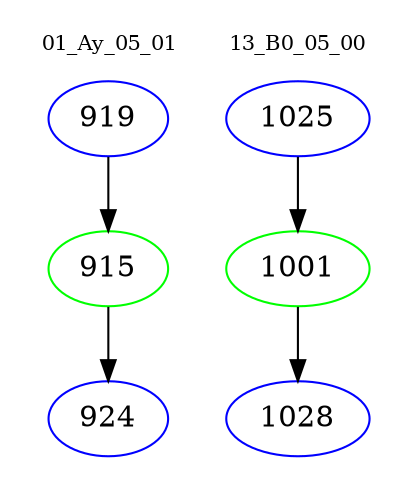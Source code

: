 digraph{
subgraph cluster_0 {
color = white
label = "01_Ay_05_01";
fontsize=10;
T0_919 [label="919", color="blue"]
T0_919 -> T0_915 [color="black"]
T0_915 [label="915", color="green"]
T0_915 -> T0_924 [color="black"]
T0_924 [label="924", color="blue"]
}
subgraph cluster_1 {
color = white
label = "13_B0_05_00";
fontsize=10;
T1_1025 [label="1025", color="blue"]
T1_1025 -> T1_1001 [color="black"]
T1_1001 [label="1001", color="green"]
T1_1001 -> T1_1028 [color="black"]
T1_1028 [label="1028", color="blue"]
}
}
